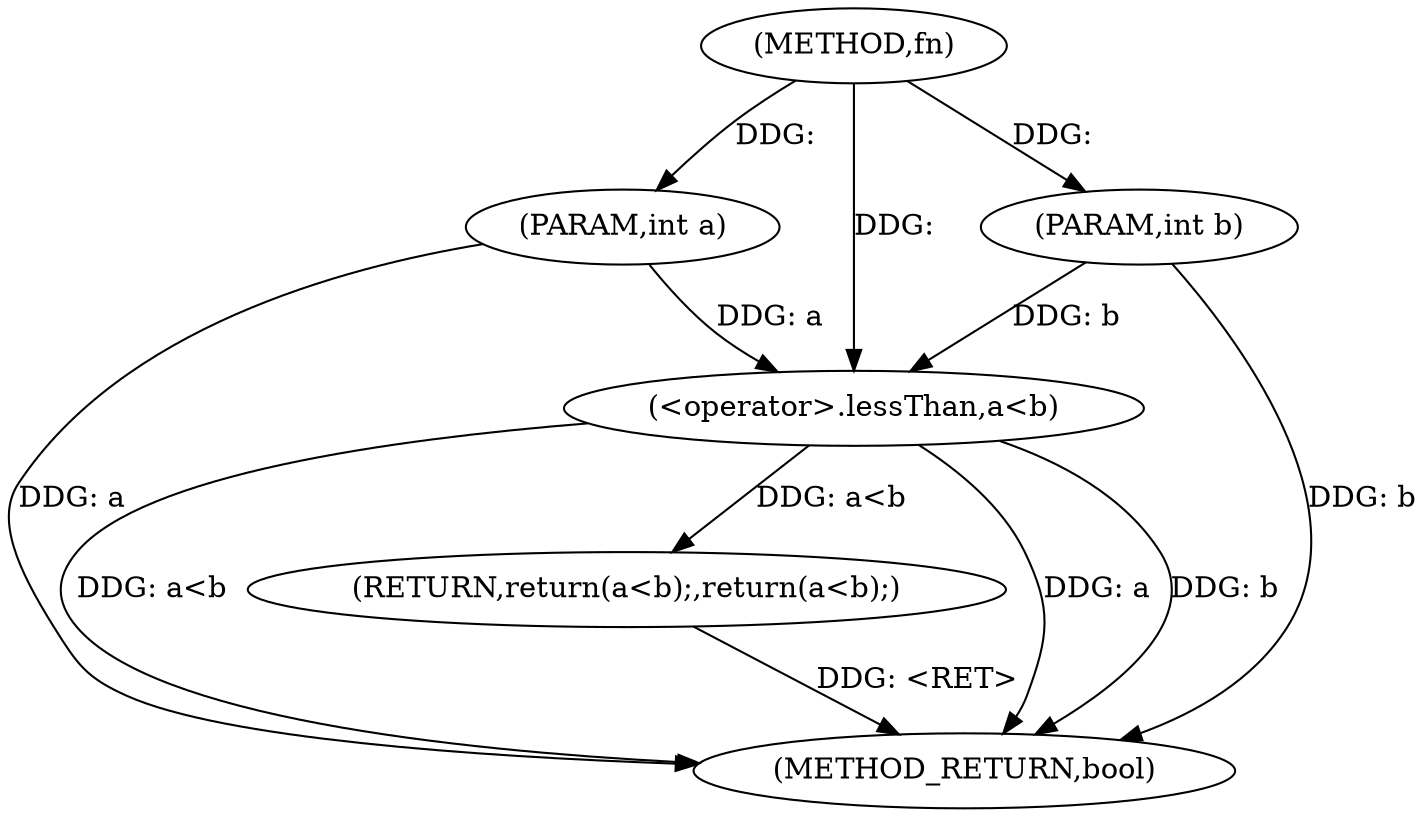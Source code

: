 digraph "fn" {  
"1000102" [label = "(METHOD,fn)" ]
"1000110" [label = "(METHOD_RETURN,bool)" ]
"1000103" [label = "(PARAM,int a)" ]
"1000104" [label = "(PARAM,int b)" ]
"1000106" [label = "(RETURN,return(a<b);,return(a<b);)" ]
"1000107" [label = "(<operator>.lessThan,a<b)" ]
  "1000106" -> "1000110"  [ label = "DDG: <RET>"] 
  "1000103" -> "1000110"  [ label = "DDG: a"] 
  "1000104" -> "1000110"  [ label = "DDG: b"] 
  "1000107" -> "1000110"  [ label = "DDG: a"] 
  "1000107" -> "1000110"  [ label = "DDG: b"] 
  "1000107" -> "1000110"  [ label = "DDG: a<b"] 
  "1000102" -> "1000103"  [ label = "DDG: "] 
  "1000102" -> "1000104"  [ label = "DDG: "] 
  "1000107" -> "1000106"  [ label = "DDG: a<b"] 
  "1000103" -> "1000107"  [ label = "DDG: a"] 
  "1000102" -> "1000107"  [ label = "DDG: "] 
  "1000104" -> "1000107"  [ label = "DDG: b"] 
}
